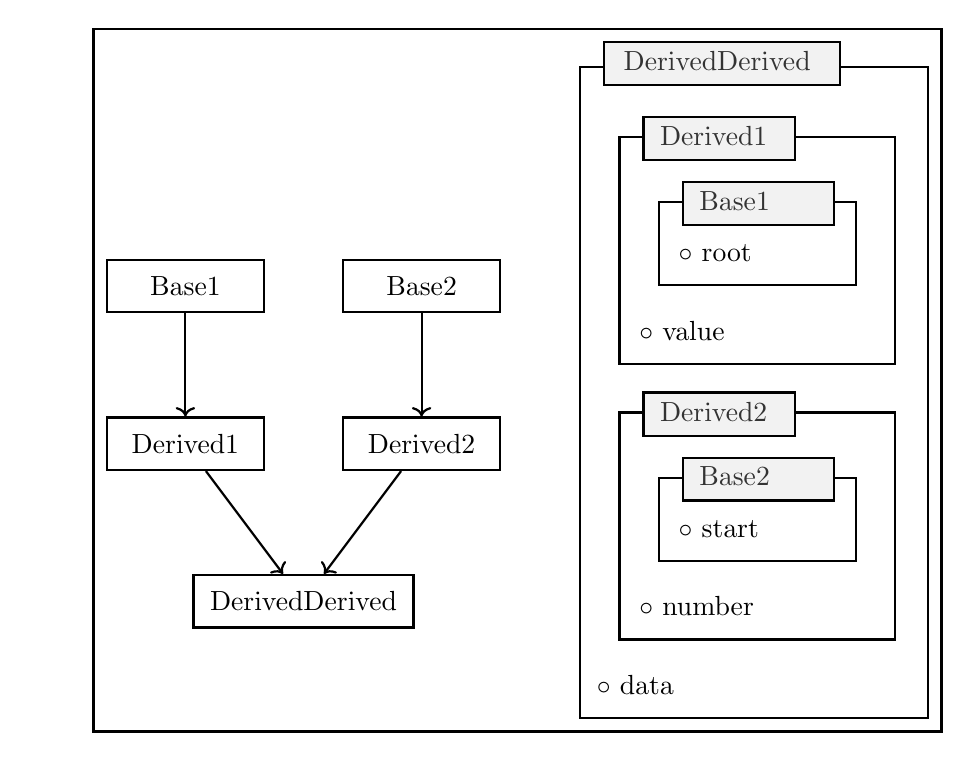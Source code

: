 \usetikzlibrary{backgrounds,positioning}
\usetikzlibrary{decorations.pathreplacing}
\usetikzlibrary{shapes}
\usetikzlibrary{shapes.multipart}
\usetikzlibrary{arrows}
\usetikzlibrary{decorations.markings}


% Usage: \tcolorlet{colorName}{bwColor}{colorColor}
% then define 'tPicColor' to have tikz pictures in color (if they use it).
%%\def\tPicColor{}
\newcommand{\tcolorlet}[3]{%
\ifdefined\tPicColor%
\colorlet{#1}{#3}%
\else%
\colorlet{#1}{#2}%
\fi%
}

%\resizebox {\columnwidth} {!} {    % (2) scale to exact column width
\begin{tikzpicture}[
      background rectangle/.style={fill=white,draw=black,line width=1pt}, show background rectangle,
]

\tcolorlet{fillTestcasetitle}{black!10}{yellow!50}
\tcolorlet{fillTesttitle}{black!5}{green!50}
\tcolorlet{fillTestcase}{black!5}{yellow!20}
\tcolorlet{fillTest}{black!0}{green!20}
\tcolorlet{fillTestsuite}{black!0}{brown!40}
\tikzstyle{fancytitle} =[draw, very thick, text=black!80, rectangle, inner xsep=6pt,yshift=7.2pt,right=0pt, minimum width=3cm]
\tikzstyle{modul} =[text=black!100, rectangle, inner sep=6pt]
\tikzstyle{cpp} =[fill=black!0, draw=black!100, thick]


% testcases layer

  \node at (-0.5cm,-5.5cm) (testcaseU) [modul,cpp,fill=fillTest, minimum width=3.5cm,anchor=south west] {%
        \begin{minipage}{4.0cm}
      \vskip7.5cm
      $\circ$ data\phantom{()}
    \end{minipage}%
  };
  \node[fancytitle,cpp,minimum width=3.0cm,fill=fillTesttitle,xshift=2ex,yshift=-1.5ex] at (testcaseU.north west) (testcaseUtitle) {
        \begin{minipage}{2.5cm}
      DerivedDerived\phantom{g}
    \end{minipage}%
  };


% tests layer

  \node at (0,-1cm) (testABody) [modul,cpp,minimum width=3.5cm,fill=fillTest,anchor=south west] {%
	\begin{minipage}{3.0cm}
      \vskip60pt
      $\circ$ value\phantom{()}
    \end{minipage}%
  };
  \node[fancytitle,cpp,minimum width=0.5cm,fill=fillTesttitle,anchor=north west,xshift=2ex] at (testABody.north west) (testATitle) {
	\begin{minipage}{1.5cm}
      Derived1\phantom{g}
    \end{minipage}%
  };

  \node at (0.5cm,0.0cm) (testXBody) [modul,cpp,minimum width=2.5cm,fill=fillTest,anchor=south west] {%
	\begin{minipage}{2.0cm}
      \vskip8pt
      $\circ$ root\phantom{()}
    \end{minipage}%
  };
  \node[fancytitle,cpp,minimum width=0.5cm,fill=fillTesttitle,anchor=north west,xshift=2ex] at (testXBody.north west) (testXTitle) {
	\begin{minipage}{1.5cm}
      Base1\phantom{g}
    \end{minipage}%
  };



  \node at (0,-4.5cm) (testBBody) [modul,cpp,minimum width=3.5cm,fill=fillTest,anchor=south west] {%
	\begin{minipage}{3.0cm}
      \vskip60pt
      $\circ$ number\phantom{()}
    \end{minipage}%
  };
  \node[fancytitle,cpp,minimum width=0.5cm,fill=fillTesttitle,anchor=north west,xshift=2ex] at (testBBody.north west) (testBTitle) {
	\begin{minipage}{1.5cm}
      Derived2\phantom{g}
    \end{minipage}%
  };

  \node at (0.5cm,-3.5cm) (testYBody) [modul,cpp,minimum width=2.5cm,fill=fillTest,anchor=south west] {%
	\begin{minipage}{2.0cm}
      \vskip8pt
      $\circ$ start\phantom{()}
    \end{minipage}%
  };
  \node[fancytitle,cpp,minimum width=0.5cm,fill=fillTesttitle,anchor=north west,xshift=2ex] at (testYBody.north west) (testYTitle) {
	\begin{minipage}{1.5cm}
      Base2\phantom{g}
    \end{minipage}%
  };


\node at (-4cm,-4.0cm) (DD) [modul,cpp,minimum width=2.5cm,fill=fillTest] 
  {DerivedDerived};

\node at (-5.5cm,-2.0cm) (D1) [modul,cpp,minimum width=2.0cm,fill=fillTest] 
  {Derived1};
\node at (-2.5cm,-2.0cm) (D2) [modul,cpp,minimum width=2.0cm,fill=fillTest] 
  {Derived2};

\node at (-5.5cm,0.0cm) (B1) [modul,cpp,minimum width=2.0cm,fill=fillTest] 
  {Base1};
\node at (-2.5cm,0.0cm) (B2) [modul,cpp,minimum width=2.0cm,fill=fillTest] 
  {Base2};

\draw [->,thick] (B1) -- (D1);
\draw [->,thick] (B2) -- (D2);
\draw [->,thick] (D1) -- (DD);
\draw [->,thick] (D2) -- (DD);



\end{tikzpicture}
%} % resizebox
